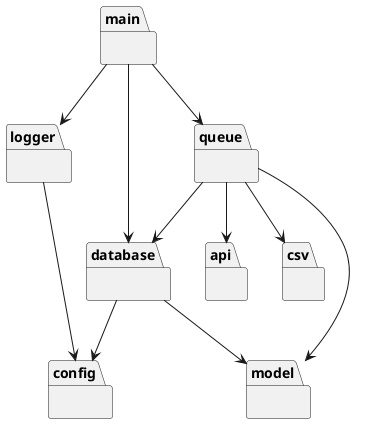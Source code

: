 @startuml

namespace main{}
namespace api{}
namespace config{}
namespace csv{}
namespace database{}
namespace logger{}
namespace model{}
namespace queue{}

"main" --> "database"
"main" --> "logger"
"main" --> "queue"
"database" --> "config"
"database" --> "model"
"logger" --> "config"
"queue" --> "api"
"queue" --> "csv"
"queue" --> "database"
"queue" --> "model"

@enduml
